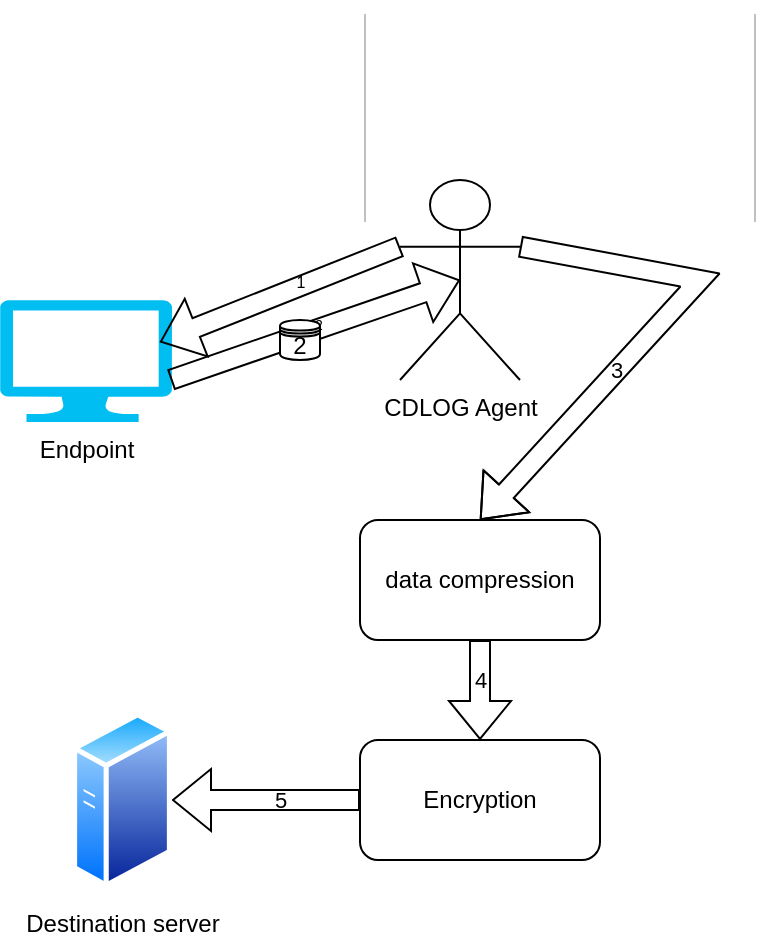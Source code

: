 <mxfile version="24.2.3" type="github">
  <diagram name="Page-1" id="9f46799a-70d6-7492-0946-bef42562c5a5">
    <mxGraphModel dx="764" dy="1309" grid="1" gridSize="10" guides="1" tooltips="1" connect="1" arrows="1" fold="1" page="1" pageScale="1" pageWidth="1100" pageHeight="850" background="none" math="0" shadow="0">
      <root>
        <mxCell id="0" />
        <mxCell id="1" parent="0" />
        <UserObject label="&lt;b style=&quot;font-weight:normal;&quot; id=&quot;docs-internal-guid-7d3c36f0-7fff-eb71-cd2f-43c028bd5052&quot;&gt;&lt;span style=&quot;font-size:14.0pt;font-family:Arial,sans-serif;color:#000000;background-color:transparent;font-weight:700;font-style:normal;font-variant:normal;text-decoration:none;vertical-align:baseline;white-space:pre;white-space:pre-wrap;&quot;&gt;&lt;span style=&quot;border:none;display:inline-block;overflow:hidden;width:196px;height:104px;&quot;&gt;&lt;img src=&quot;https://lh7-us.googleusercontent.com/jKYsW1GMBCen6WkvRaYncxn2ehVvhOZ4-hNpZ7wYd8LG_XLihpHf01g2tZtcOTzlhLbPdHrKGIVWDAImCglBZrJiEBGmj4iYw4Ymg0R2V4V-DrzPDbe0bJOhFx8U5KxbBOxrVspBXnTLNVXr-IPuYnM&quot; width=&quot;196&quot; height=&quot;195.234&quot; style=&quot;margin-left:0px;margin-top:-37.514px;&quot;&gt;&lt;/span&gt;&lt;/span&gt;&lt;/b&gt;" link="&lt;b style=&quot;font-weight:normal;&quot; id=&quot;docs-internal-guid-7d3c36f0-7fff-eb71-cd2f-43c028bd5052&quot;&gt;&lt;span style=&quot;font-size:14.0pt;font-family:Arial,sans-serif;color:#000000;background-color:transparent;font-weight:700;font-style:normal;font-variant:normal;text-decoration:none;vertical-align:baseline;white-space:pre;white-space:pre-wrap;&quot;&gt;&lt;span style=&quot;border:none;display:inline-block;overflow:hidden;width:196px;height:104px;&quot;&gt;&lt;img src=&quot;https://lh7-us.googleusercontent.com/jKYsW1GMBCen6WkvRaYncxn2ehVvhOZ4-hNpZ7wYd8LG_XLihpHf01g2tZtcOTzlhLbPdHrKGIVWDAImCglBZrJiEBGmj4iYw4Ymg0R2V4V-DrzPDbe0bJOhFx8U5KxbBOxrVspBXnTLNVXr-IPuYnM&quot; width=&quot;196&quot; height=&quot;195.234&quot; style=&quot;margin-left:0px;margin-top:-37.514px;&quot;&gt;&lt;/span&gt;&lt;/span&gt;&lt;/b&gt;" id="W1v8rKT0ar7wdQK2ATfL-35">
          <mxCell style="text;whiteSpace=wrap;html=1;" vertex="1" parent="1">
            <mxGeometry x="880" y="-30" width="100" height="45" as="geometry" />
          </mxCell>
        </UserObject>
        <mxCell id="W1v8rKT0ar7wdQK2ATfL-1" value="Endpoint" style="verticalLabelPosition=bottom;html=1;verticalAlign=top;align=center;strokeColor=none;fillColor=#00BEF2;shape=mxgraph.azure.computer;pointerEvents=1;" vertex="1" parent="1">
          <mxGeometry x="700" y="120" width="86" height="61" as="geometry" />
        </mxCell>
        <mxCell id="W1v8rKT0ar7wdQK2ATfL-2" value="CDLOG Agent" style="shape=umlActor;verticalLabelPosition=bottom;verticalAlign=top;html=1;" vertex="1" parent="1">
          <mxGeometry x="900" y="60" width="60" height="100" as="geometry" />
        </mxCell>
        <mxCell id="W1v8rKT0ar7wdQK2ATfL-9" value="" style="shape=flexArrow;endArrow=classic;html=1;rounded=0;exitX=0;exitY=0.333;exitDx=0;exitDy=0;exitPerimeter=0;entryX=0.93;entryY=0.344;entryDx=0;entryDy=0;entryPerimeter=0;" edge="1" parent="1" source="W1v8rKT0ar7wdQK2ATfL-2" target="W1v8rKT0ar7wdQK2ATfL-1">
          <mxGeometry width="50" height="50" relative="1" as="geometry">
            <mxPoint x="760" y="170" as="sourcePoint" />
            <mxPoint x="810" y="120" as="targetPoint" />
          </mxGeometry>
        </mxCell>
        <mxCell id="W1v8rKT0ar7wdQK2ATfL-13" value="&lt;font style=&quot;font-size: 8px;&quot;&gt;1&lt;/font&gt;" style="edgeLabel;html=1;align=center;verticalAlign=middle;resizable=0;points=[];rotation=0;spacing=2;labelBorderColor=none;textShadow=0;fontColor=default;labelBackgroundColor=none;" vertex="1" connectable="0" parent="W1v8rKT0ar7wdQK2ATfL-9">
          <mxGeometry x="-0.18" y="-5" relative="1" as="geometry">
            <mxPoint x="1" y="2" as="offset" />
          </mxGeometry>
        </mxCell>
        <mxCell id="W1v8rKT0ar7wdQK2ATfL-11" value="" style="shape=flexArrow;endArrow=classic;html=1;rounded=0;exitX=0.992;exitY=0.654;exitDx=0;exitDy=0;exitPerimeter=0;entryX=0.5;entryY=0.5;entryDx=0;entryDy=0;entryPerimeter=0;" edge="1" parent="1" source="W1v8rKT0ar7wdQK2ATfL-1" target="W1v8rKT0ar7wdQK2ATfL-2">
          <mxGeometry width="50" height="50" relative="1" as="geometry">
            <mxPoint x="815" y="181" as="sourcePoint" />
            <mxPoint x="865" y="131" as="targetPoint" />
          </mxGeometry>
        </mxCell>
        <mxCell id="W1v8rKT0ar7wdQK2ATfL-14" value="&lt;font style=&quot;font-size: 7px;&quot;&gt;2&lt;/font&gt;" style="edgeLabel;html=1;align=center;verticalAlign=middle;resizable=0;points=[];rotation=0;spacing=2;labelBorderColor=none;textShadow=0;fontColor=default;labelBackgroundColor=none;" vertex="1" connectable="0" parent="1">
          <mxGeometry x="860.003" y="109.997" as="geometry">
            <mxPoint x="-1" y="21" as="offset" />
          </mxGeometry>
        </mxCell>
        <mxCell id="W1v8rKT0ar7wdQK2ATfL-16" value="" style="shape=flexArrow;endArrow=classic;html=1;rounded=0;exitX=1;exitY=0.333;exitDx=0;exitDy=0;exitPerimeter=0;entryX=0.5;entryY=0;entryDx=0;entryDy=0;" edge="1" parent="1" source="W1v8rKT0ar7wdQK2ATfL-2" target="W1v8rKT0ar7wdQK2ATfL-17">
          <mxGeometry width="50" height="50" relative="1" as="geometry">
            <mxPoint x="970" y="180" as="sourcePoint" />
            <mxPoint x="950" y="240" as="targetPoint" />
            <Array as="points">
              <mxPoint x="1050" y="110" />
            </Array>
          </mxGeometry>
        </mxCell>
        <mxCell id="W1v8rKT0ar7wdQK2ATfL-21" value="3" style="edgeLabel;html=1;align=center;verticalAlign=middle;resizable=0;points=[];labelBackgroundColor=none;" vertex="1" connectable="0" parent="W1v8rKT0ar7wdQK2ATfL-16">
          <mxGeometry x="0.203" y="-1" relative="1" as="geometry">
            <mxPoint as="offset" />
          </mxGeometry>
        </mxCell>
        <mxCell id="W1v8rKT0ar7wdQK2ATfL-17" value="data compression" style="rounded=1;whiteSpace=wrap;html=1;" vertex="1" parent="1">
          <mxGeometry x="880" y="230" width="120" height="60" as="geometry" />
        </mxCell>
        <mxCell id="W1v8rKT0ar7wdQK2ATfL-18" value="2" style="shape=datastore;whiteSpace=wrap;html=1;" vertex="1" parent="1">
          <mxGeometry x="840" y="130" width="20" height="20" as="geometry" />
        </mxCell>
        <mxCell id="W1v8rKT0ar7wdQK2ATfL-23" value="" style="shape=flexArrow;endArrow=classic;html=1;rounded=0;exitX=0.5;exitY=1;exitDx=0;exitDy=0;entryX=0.5;entryY=0;entryDx=0;entryDy=0;" edge="1" parent="1" source="W1v8rKT0ar7wdQK2ATfL-17" target="W1v8rKT0ar7wdQK2ATfL-24">
          <mxGeometry width="50" height="50" relative="1" as="geometry">
            <mxPoint x="880" y="280" as="sourcePoint" />
            <mxPoint x="940" y="340" as="targetPoint" />
          </mxGeometry>
        </mxCell>
        <mxCell id="W1v8rKT0ar7wdQK2ATfL-29" value="4" style="edgeLabel;html=1;align=center;verticalAlign=middle;resizable=0;points=[];labelBackgroundColor=none;" vertex="1" connectable="0" parent="W1v8rKT0ar7wdQK2ATfL-23">
          <mxGeometry x="-0.133" y="-2" relative="1" as="geometry">
            <mxPoint x="2" y="-2" as="offset" />
          </mxGeometry>
        </mxCell>
        <mxCell id="W1v8rKT0ar7wdQK2ATfL-24" value="Encryption" style="rounded=1;whiteSpace=wrap;html=1;" vertex="1" parent="1">
          <mxGeometry x="880" y="340" width="120" height="60" as="geometry" />
        </mxCell>
        <mxCell id="W1v8rKT0ar7wdQK2ATfL-26" value="" style="shape=flexArrow;endArrow=classic;html=1;rounded=0;exitX=0;exitY=0.5;exitDx=0;exitDy=0;entryX=1;entryY=0.5;entryDx=0;entryDy=0;" edge="1" parent="1" source="W1v8rKT0ar7wdQK2ATfL-24" target="W1v8rKT0ar7wdQK2ATfL-27">
          <mxGeometry width="50" height="50" relative="1" as="geometry">
            <mxPoint x="880" y="280" as="sourcePoint" />
            <mxPoint x="790" y="370" as="targetPoint" />
          </mxGeometry>
        </mxCell>
        <mxCell id="W1v8rKT0ar7wdQK2ATfL-30" value="5" style="edgeLabel;html=1;align=center;verticalAlign=middle;resizable=0;points=[];labelBackgroundColor=none;" vertex="1" connectable="0" parent="W1v8rKT0ar7wdQK2ATfL-26">
          <mxGeometry x="-0.042" relative="1" as="geometry">
            <mxPoint x="5" as="offset" />
          </mxGeometry>
        </mxCell>
        <mxCell id="W1v8rKT0ar7wdQK2ATfL-27" value="Destination server" style="image;aspect=fixed;perimeter=ellipsePerimeter;html=1;align=center;shadow=0;dashed=0;spacingTop=3;image=img/lib/active_directory/generic_server.svg;" vertex="1" parent="1">
          <mxGeometry x="736" y="325.35" width="50" height="89.29" as="geometry" />
        </mxCell>
      </root>
    </mxGraphModel>
  </diagram>
</mxfile>
